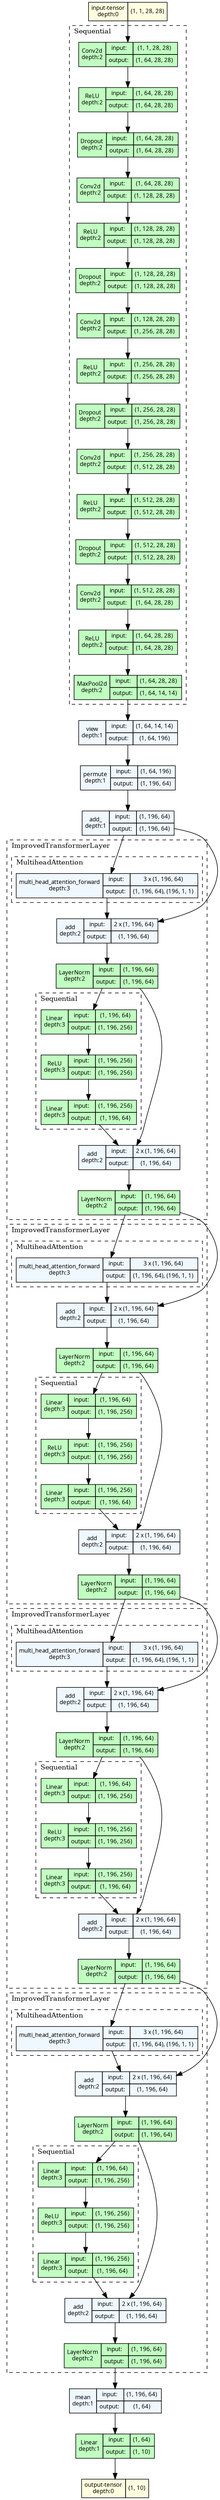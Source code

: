 strict digraph model {
	graph [ordering=in rankdir=TB size="46.199999999999996,46.199999999999996"]
	node [align=left fontname="Linux libertine" fontsize=10 height=0.2 margin=0 ranksep=0.1 shape=plaintext style=filled]
	edge [fontsize=10]
	0 [label=<
                    <TABLE BORDER="0" CELLBORDER="1"
                    CELLSPACING="0" CELLPADDING="4">
                        <TR><TD>input-tensor<BR/>depth:0</TD><TD>(1, 1, 28, 28)</TD></TR>
                    </TABLE>> fillcolor=lightyellow]
	subgraph cluster_2 {
		fontsize=12 label=Sequential labeljust=l style=dashed
		1 [label=<
                    <TABLE BORDER="0" CELLBORDER="1"
                    CELLSPACING="0" CELLPADDING="4">
                    <TR>
                        <TD ROWSPAN="2">Conv2d<BR/>depth:2</TD>
                        <TD COLSPAN="2">input:</TD>
                        <TD COLSPAN="2">(1, 1, 28, 28) </TD>
                    </TR>
                    <TR>
                        <TD COLSPAN="2">output: </TD>
                        <TD COLSPAN="2">(1, 64, 28, 28) </TD>
                    </TR>
                    </TABLE>> fillcolor=darkseagreen1]
		2 [label=<
                    <TABLE BORDER="0" CELLBORDER="1"
                    CELLSPACING="0" CELLPADDING="4">
                    <TR>
                        <TD ROWSPAN="2">ReLU<BR/>depth:2</TD>
                        <TD COLSPAN="2">input:</TD>
                        <TD COLSPAN="2">(1, 64, 28, 28) </TD>
                    </TR>
                    <TR>
                        <TD COLSPAN="2">output: </TD>
                        <TD COLSPAN="2">(1, 64, 28, 28) </TD>
                    </TR>
                    </TABLE>> fillcolor=darkseagreen1]
		3 [label=<
                    <TABLE BORDER="0" CELLBORDER="1"
                    CELLSPACING="0" CELLPADDING="4">
                    <TR>
                        <TD ROWSPAN="2">Dropout<BR/>depth:2</TD>
                        <TD COLSPAN="2">input:</TD>
                        <TD COLSPAN="2">(1, 64, 28, 28) </TD>
                    </TR>
                    <TR>
                        <TD COLSPAN="2">output: </TD>
                        <TD COLSPAN="2">(1, 64, 28, 28) </TD>
                    </TR>
                    </TABLE>> fillcolor=darkseagreen1]
		4 [label=<
                    <TABLE BORDER="0" CELLBORDER="1"
                    CELLSPACING="0" CELLPADDING="4">
                    <TR>
                        <TD ROWSPAN="2">Conv2d<BR/>depth:2</TD>
                        <TD COLSPAN="2">input:</TD>
                        <TD COLSPAN="2">(1, 64, 28, 28) </TD>
                    </TR>
                    <TR>
                        <TD COLSPAN="2">output: </TD>
                        <TD COLSPAN="2">(1, 128, 28, 28) </TD>
                    </TR>
                    </TABLE>> fillcolor=darkseagreen1]
		5 [label=<
                    <TABLE BORDER="0" CELLBORDER="1"
                    CELLSPACING="0" CELLPADDING="4">
                    <TR>
                        <TD ROWSPAN="2">ReLU<BR/>depth:2</TD>
                        <TD COLSPAN="2">input:</TD>
                        <TD COLSPAN="2">(1, 128, 28, 28) </TD>
                    </TR>
                    <TR>
                        <TD COLSPAN="2">output: </TD>
                        <TD COLSPAN="2">(1, 128, 28, 28) </TD>
                    </TR>
                    </TABLE>> fillcolor=darkseagreen1]
		6 [label=<
                    <TABLE BORDER="0" CELLBORDER="1"
                    CELLSPACING="0" CELLPADDING="4">
                    <TR>
                        <TD ROWSPAN="2">Dropout<BR/>depth:2</TD>
                        <TD COLSPAN="2">input:</TD>
                        <TD COLSPAN="2">(1, 128, 28, 28) </TD>
                    </TR>
                    <TR>
                        <TD COLSPAN="2">output: </TD>
                        <TD COLSPAN="2">(1, 128, 28, 28) </TD>
                    </TR>
                    </TABLE>> fillcolor=darkseagreen1]
		7 [label=<
                    <TABLE BORDER="0" CELLBORDER="1"
                    CELLSPACING="0" CELLPADDING="4">
                    <TR>
                        <TD ROWSPAN="2">Conv2d<BR/>depth:2</TD>
                        <TD COLSPAN="2">input:</TD>
                        <TD COLSPAN="2">(1, 128, 28, 28) </TD>
                    </TR>
                    <TR>
                        <TD COLSPAN="2">output: </TD>
                        <TD COLSPAN="2">(1, 256, 28, 28) </TD>
                    </TR>
                    </TABLE>> fillcolor=darkseagreen1]
		8 [label=<
                    <TABLE BORDER="0" CELLBORDER="1"
                    CELLSPACING="0" CELLPADDING="4">
                    <TR>
                        <TD ROWSPAN="2">ReLU<BR/>depth:2</TD>
                        <TD COLSPAN="2">input:</TD>
                        <TD COLSPAN="2">(1, 256, 28, 28) </TD>
                    </TR>
                    <TR>
                        <TD COLSPAN="2">output: </TD>
                        <TD COLSPAN="2">(1, 256, 28, 28) </TD>
                    </TR>
                    </TABLE>> fillcolor=darkseagreen1]
		9 [label=<
                    <TABLE BORDER="0" CELLBORDER="1"
                    CELLSPACING="0" CELLPADDING="4">
                    <TR>
                        <TD ROWSPAN="2">Dropout<BR/>depth:2</TD>
                        <TD COLSPAN="2">input:</TD>
                        <TD COLSPAN="2">(1, 256, 28, 28) </TD>
                    </TR>
                    <TR>
                        <TD COLSPAN="2">output: </TD>
                        <TD COLSPAN="2">(1, 256, 28, 28) </TD>
                    </TR>
                    </TABLE>> fillcolor=darkseagreen1]
		10 [label=<
                    <TABLE BORDER="0" CELLBORDER="1"
                    CELLSPACING="0" CELLPADDING="4">
                    <TR>
                        <TD ROWSPAN="2">Conv2d<BR/>depth:2</TD>
                        <TD COLSPAN="2">input:</TD>
                        <TD COLSPAN="2">(1, 256, 28, 28) </TD>
                    </TR>
                    <TR>
                        <TD COLSPAN="2">output: </TD>
                        <TD COLSPAN="2">(1, 512, 28, 28) </TD>
                    </TR>
                    </TABLE>> fillcolor=darkseagreen1]
		11 [label=<
                    <TABLE BORDER="0" CELLBORDER="1"
                    CELLSPACING="0" CELLPADDING="4">
                    <TR>
                        <TD ROWSPAN="2">ReLU<BR/>depth:2</TD>
                        <TD COLSPAN="2">input:</TD>
                        <TD COLSPAN="2">(1, 512, 28, 28) </TD>
                    </TR>
                    <TR>
                        <TD COLSPAN="2">output: </TD>
                        <TD COLSPAN="2">(1, 512, 28, 28) </TD>
                    </TR>
                    </TABLE>> fillcolor=darkseagreen1]
		12 [label=<
                    <TABLE BORDER="0" CELLBORDER="1"
                    CELLSPACING="0" CELLPADDING="4">
                    <TR>
                        <TD ROWSPAN="2">Dropout<BR/>depth:2</TD>
                        <TD COLSPAN="2">input:</TD>
                        <TD COLSPAN="2">(1, 512, 28, 28) </TD>
                    </TR>
                    <TR>
                        <TD COLSPAN="2">output: </TD>
                        <TD COLSPAN="2">(1, 512, 28, 28) </TD>
                    </TR>
                    </TABLE>> fillcolor=darkseagreen1]
		13 [label=<
                    <TABLE BORDER="0" CELLBORDER="1"
                    CELLSPACING="0" CELLPADDING="4">
                    <TR>
                        <TD ROWSPAN="2">Conv2d<BR/>depth:2</TD>
                        <TD COLSPAN="2">input:</TD>
                        <TD COLSPAN="2">(1, 512, 28, 28) </TD>
                    </TR>
                    <TR>
                        <TD COLSPAN="2">output: </TD>
                        <TD COLSPAN="2">(1, 64, 28, 28) </TD>
                    </TR>
                    </TABLE>> fillcolor=darkseagreen1]
		14 [label=<
                    <TABLE BORDER="0" CELLBORDER="1"
                    CELLSPACING="0" CELLPADDING="4">
                    <TR>
                        <TD ROWSPAN="2">ReLU<BR/>depth:2</TD>
                        <TD COLSPAN="2">input:</TD>
                        <TD COLSPAN="2">(1, 64, 28, 28) </TD>
                    </TR>
                    <TR>
                        <TD COLSPAN="2">output: </TD>
                        <TD COLSPAN="2">(1, 64, 28, 28) </TD>
                    </TR>
                    </TABLE>> fillcolor=darkseagreen1]
		15 [label=<
                    <TABLE BORDER="0" CELLBORDER="1"
                    CELLSPACING="0" CELLPADDING="4">
                    <TR>
                        <TD ROWSPAN="2">MaxPool2d<BR/>depth:2</TD>
                        <TD COLSPAN="2">input:</TD>
                        <TD COLSPAN="2">(1, 64, 28, 28) </TD>
                    </TR>
                    <TR>
                        <TD COLSPAN="2">output: </TD>
                        <TD COLSPAN="2">(1, 64, 14, 14) </TD>
                    </TR>
                    </TABLE>> fillcolor=darkseagreen1]
	}
	16 [label=<
                    <TABLE BORDER="0" CELLBORDER="1"
                    CELLSPACING="0" CELLPADDING="4">
                    <TR>
                        <TD ROWSPAN="2">view<BR/>depth:1</TD>
                        <TD COLSPAN="2">input:</TD>
                        <TD COLSPAN="2">(1, 64, 14, 14) </TD>
                    </TR>
                    <TR>
                        <TD COLSPAN="2">output: </TD>
                        <TD COLSPAN="2">(1, 64, 196) </TD>
                    </TR>
                    </TABLE>> fillcolor=aliceblue]
	17 [label=<
                    <TABLE BORDER="0" CELLBORDER="1"
                    CELLSPACING="0" CELLPADDING="4">
                    <TR>
                        <TD ROWSPAN="2">permute<BR/>depth:1</TD>
                        <TD COLSPAN="2">input:</TD>
                        <TD COLSPAN="2">(1, 64, 196) </TD>
                    </TR>
                    <TR>
                        <TD COLSPAN="2">output: </TD>
                        <TD COLSPAN="2">(1, 196, 64) </TD>
                    </TR>
                    </TABLE>> fillcolor=aliceblue]
	18 [label=<
                    <TABLE BORDER="0" CELLBORDER="1"
                    CELLSPACING="0" CELLPADDING="4">
                    <TR>
                        <TD ROWSPAN="2">add_<BR/>depth:1</TD>
                        <TD COLSPAN="2">input:</TD>
                        <TD COLSPAN="2">(1, 196, 64) </TD>
                    </TR>
                    <TR>
                        <TD COLSPAN="2">output: </TD>
                        <TD COLSPAN="2">(1, 196, 64) </TD>
                    </TR>
                    </TABLE>> fillcolor=aliceblue]
	subgraph cluster_3 {
		fontsize=12 label=ImprovedTransformerLayer labeljust=l style=dashed
		subgraph cluster_4 {
			fontsize=12 label=MultiheadAttention labeljust=l style=dashed
			19 [label=<
                    <TABLE BORDER="0" CELLBORDER="1"
                    CELLSPACING="0" CELLPADDING="4">
                    <TR>
                        <TD ROWSPAN="2">multi_head_attention_forward<BR/>depth:3</TD>
                        <TD COLSPAN="2">input:</TD>
                        <TD COLSPAN="2">3 x (1, 196, 64) </TD>
                    </TR>
                    <TR>
                        <TD COLSPAN="2">output: </TD>
                        <TD COLSPAN="2">(1, 196, 64), (196, 1, 1) </TD>
                    </TR>
                    </TABLE>> fillcolor=aliceblue]
		}
		20 [label=<
                    <TABLE BORDER="0" CELLBORDER="1"
                    CELLSPACING="0" CELLPADDING="4">
                    <TR>
                        <TD ROWSPAN="2">add<BR/>depth:2</TD>
                        <TD COLSPAN="2">input:</TD>
                        <TD COLSPAN="2">2 x (1, 196, 64) </TD>
                    </TR>
                    <TR>
                        <TD COLSPAN="2">output: </TD>
                        <TD COLSPAN="2">(1, 196, 64) </TD>
                    </TR>
                    </TABLE>> fillcolor=aliceblue]
		21 [label=<
                    <TABLE BORDER="0" CELLBORDER="1"
                    CELLSPACING="0" CELLPADDING="4">
                    <TR>
                        <TD ROWSPAN="2">LayerNorm<BR/>depth:2</TD>
                        <TD COLSPAN="2">input:</TD>
                        <TD COLSPAN="2">(1, 196, 64) </TD>
                    </TR>
                    <TR>
                        <TD COLSPAN="2">output: </TD>
                        <TD COLSPAN="2">(1, 196, 64) </TD>
                    </TR>
                    </TABLE>> fillcolor=darkseagreen1]
		subgraph cluster_5 {
			fontsize=12 label=Sequential labeljust=l style=dashed
			22 [label=<
                    <TABLE BORDER="0" CELLBORDER="1"
                    CELLSPACING="0" CELLPADDING="4">
                    <TR>
                        <TD ROWSPAN="2">Linear<BR/>depth:3</TD>
                        <TD COLSPAN="2">input:</TD>
                        <TD COLSPAN="2">(1, 196, 64) </TD>
                    </TR>
                    <TR>
                        <TD COLSPAN="2">output: </TD>
                        <TD COLSPAN="2">(1, 196, 256) </TD>
                    </TR>
                    </TABLE>> fillcolor=darkseagreen1]
			23 [label=<
                    <TABLE BORDER="0" CELLBORDER="1"
                    CELLSPACING="0" CELLPADDING="4">
                    <TR>
                        <TD ROWSPAN="2">ReLU<BR/>depth:3</TD>
                        <TD COLSPAN="2">input:</TD>
                        <TD COLSPAN="2">(1, 196, 256) </TD>
                    </TR>
                    <TR>
                        <TD COLSPAN="2">output: </TD>
                        <TD COLSPAN="2">(1, 196, 256) </TD>
                    </TR>
                    </TABLE>> fillcolor=darkseagreen1]
			24 [label=<
                    <TABLE BORDER="0" CELLBORDER="1"
                    CELLSPACING="0" CELLPADDING="4">
                    <TR>
                        <TD ROWSPAN="2">Linear<BR/>depth:3</TD>
                        <TD COLSPAN="2">input:</TD>
                        <TD COLSPAN="2">(1, 196, 256) </TD>
                    </TR>
                    <TR>
                        <TD COLSPAN="2">output: </TD>
                        <TD COLSPAN="2">(1, 196, 64) </TD>
                    </TR>
                    </TABLE>> fillcolor=darkseagreen1]
		}
		25 [label=<
                    <TABLE BORDER="0" CELLBORDER="1"
                    CELLSPACING="0" CELLPADDING="4">
                    <TR>
                        <TD ROWSPAN="2">add<BR/>depth:2</TD>
                        <TD COLSPAN="2">input:</TD>
                        <TD COLSPAN="2">2 x (1, 196, 64) </TD>
                    </TR>
                    <TR>
                        <TD COLSPAN="2">output: </TD>
                        <TD COLSPAN="2">(1, 196, 64) </TD>
                    </TR>
                    </TABLE>> fillcolor=aliceblue]
		26 [label=<
                    <TABLE BORDER="0" CELLBORDER="1"
                    CELLSPACING="0" CELLPADDING="4">
                    <TR>
                        <TD ROWSPAN="2">LayerNorm<BR/>depth:2</TD>
                        <TD COLSPAN="2">input:</TD>
                        <TD COLSPAN="2">(1, 196, 64) </TD>
                    </TR>
                    <TR>
                        <TD COLSPAN="2">output: </TD>
                        <TD COLSPAN="2">(1, 196, 64) </TD>
                    </TR>
                    </TABLE>> fillcolor=darkseagreen1]
	}
	subgraph cluster_6 {
		fontsize=12 label=ImprovedTransformerLayer labeljust=l style=dashed
		subgraph cluster_7 {
			fontsize=12 label=MultiheadAttention labeljust=l style=dashed
			27 [label=<
                    <TABLE BORDER="0" CELLBORDER="1"
                    CELLSPACING="0" CELLPADDING="4">
                    <TR>
                        <TD ROWSPAN="2">multi_head_attention_forward<BR/>depth:3</TD>
                        <TD COLSPAN="2">input:</TD>
                        <TD COLSPAN="2">3 x (1, 196, 64) </TD>
                    </TR>
                    <TR>
                        <TD COLSPAN="2">output: </TD>
                        <TD COLSPAN="2">(1, 196, 64), (196, 1, 1) </TD>
                    </TR>
                    </TABLE>> fillcolor=aliceblue]
		}
		28 [label=<
                    <TABLE BORDER="0" CELLBORDER="1"
                    CELLSPACING="0" CELLPADDING="4">
                    <TR>
                        <TD ROWSPAN="2">add<BR/>depth:2</TD>
                        <TD COLSPAN="2">input:</TD>
                        <TD COLSPAN="2">2 x (1, 196, 64) </TD>
                    </TR>
                    <TR>
                        <TD COLSPAN="2">output: </TD>
                        <TD COLSPAN="2">(1, 196, 64) </TD>
                    </TR>
                    </TABLE>> fillcolor=aliceblue]
		29 [label=<
                    <TABLE BORDER="0" CELLBORDER="1"
                    CELLSPACING="0" CELLPADDING="4">
                    <TR>
                        <TD ROWSPAN="2">LayerNorm<BR/>depth:2</TD>
                        <TD COLSPAN="2">input:</TD>
                        <TD COLSPAN="2">(1, 196, 64) </TD>
                    </TR>
                    <TR>
                        <TD COLSPAN="2">output: </TD>
                        <TD COLSPAN="2">(1, 196, 64) </TD>
                    </TR>
                    </TABLE>> fillcolor=darkseagreen1]
		subgraph cluster_8 {
			fontsize=12 label=Sequential labeljust=l style=dashed
			30 [label=<
                    <TABLE BORDER="0" CELLBORDER="1"
                    CELLSPACING="0" CELLPADDING="4">
                    <TR>
                        <TD ROWSPAN="2">Linear<BR/>depth:3</TD>
                        <TD COLSPAN="2">input:</TD>
                        <TD COLSPAN="2">(1, 196, 64) </TD>
                    </TR>
                    <TR>
                        <TD COLSPAN="2">output: </TD>
                        <TD COLSPAN="2">(1, 196, 256) </TD>
                    </TR>
                    </TABLE>> fillcolor=darkseagreen1]
			31 [label=<
                    <TABLE BORDER="0" CELLBORDER="1"
                    CELLSPACING="0" CELLPADDING="4">
                    <TR>
                        <TD ROWSPAN="2">ReLU<BR/>depth:3</TD>
                        <TD COLSPAN="2">input:</TD>
                        <TD COLSPAN="2">(1, 196, 256) </TD>
                    </TR>
                    <TR>
                        <TD COLSPAN="2">output: </TD>
                        <TD COLSPAN="2">(1, 196, 256) </TD>
                    </TR>
                    </TABLE>> fillcolor=darkseagreen1]
			32 [label=<
                    <TABLE BORDER="0" CELLBORDER="1"
                    CELLSPACING="0" CELLPADDING="4">
                    <TR>
                        <TD ROWSPAN="2">Linear<BR/>depth:3</TD>
                        <TD COLSPAN="2">input:</TD>
                        <TD COLSPAN="2">(1, 196, 256) </TD>
                    </TR>
                    <TR>
                        <TD COLSPAN="2">output: </TD>
                        <TD COLSPAN="2">(1, 196, 64) </TD>
                    </TR>
                    </TABLE>> fillcolor=darkseagreen1]
		}
		33 [label=<
                    <TABLE BORDER="0" CELLBORDER="1"
                    CELLSPACING="0" CELLPADDING="4">
                    <TR>
                        <TD ROWSPAN="2">add<BR/>depth:2</TD>
                        <TD COLSPAN="2">input:</TD>
                        <TD COLSPAN="2">2 x (1, 196, 64) </TD>
                    </TR>
                    <TR>
                        <TD COLSPAN="2">output: </TD>
                        <TD COLSPAN="2">(1, 196, 64) </TD>
                    </TR>
                    </TABLE>> fillcolor=aliceblue]
		34 [label=<
                    <TABLE BORDER="0" CELLBORDER="1"
                    CELLSPACING="0" CELLPADDING="4">
                    <TR>
                        <TD ROWSPAN="2">LayerNorm<BR/>depth:2</TD>
                        <TD COLSPAN="2">input:</TD>
                        <TD COLSPAN="2">(1, 196, 64) </TD>
                    </TR>
                    <TR>
                        <TD COLSPAN="2">output: </TD>
                        <TD COLSPAN="2">(1, 196, 64) </TD>
                    </TR>
                    </TABLE>> fillcolor=darkseagreen1]
	}
	subgraph cluster_9 {
		fontsize=12 label=ImprovedTransformerLayer labeljust=l style=dashed
		subgraph cluster_10 {
			fontsize=12 label=MultiheadAttention labeljust=l style=dashed
			35 [label=<
                    <TABLE BORDER="0" CELLBORDER="1"
                    CELLSPACING="0" CELLPADDING="4">
                    <TR>
                        <TD ROWSPAN="2">multi_head_attention_forward<BR/>depth:3</TD>
                        <TD COLSPAN="2">input:</TD>
                        <TD COLSPAN="2">3 x (1, 196, 64) </TD>
                    </TR>
                    <TR>
                        <TD COLSPAN="2">output: </TD>
                        <TD COLSPAN="2">(1, 196, 64), (196, 1, 1) </TD>
                    </TR>
                    </TABLE>> fillcolor=aliceblue]
		}
		36 [label=<
                    <TABLE BORDER="0" CELLBORDER="1"
                    CELLSPACING="0" CELLPADDING="4">
                    <TR>
                        <TD ROWSPAN="2">add<BR/>depth:2</TD>
                        <TD COLSPAN="2">input:</TD>
                        <TD COLSPAN="2">2 x (1, 196, 64) </TD>
                    </TR>
                    <TR>
                        <TD COLSPAN="2">output: </TD>
                        <TD COLSPAN="2">(1, 196, 64) </TD>
                    </TR>
                    </TABLE>> fillcolor=aliceblue]
		37 [label=<
                    <TABLE BORDER="0" CELLBORDER="1"
                    CELLSPACING="0" CELLPADDING="4">
                    <TR>
                        <TD ROWSPAN="2">LayerNorm<BR/>depth:2</TD>
                        <TD COLSPAN="2">input:</TD>
                        <TD COLSPAN="2">(1, 196, 64) </TD>
                    </TR>
                    <TR>
                        <TD COLSPAN="2">output: </TD>
                        <TD COLSPAN="2">(1, 196, 64) </TD>
                    </TR>
                    </TABLE>> fillcolor=darkseagreen1]
		subgraph cluster_11 {
			fontsize=12 label=Sequential labeljust=l style=dashed
			38 [label=<
                    <TABLE BORDER="0" CELLBORDER="1"
                    CELLSPACING="0" CELLPADDING="4">
                    <TR>
                        <TD ROWSPAN="2">Linear<BR/>depth:3</TD>
                        <TD COLSPAN="2">input:</TD>
                        <TD COLSPAN="2">(1, 196, 64) </TD>
                    </TR>
                    <TR>
                        <TD COLSPAN="2">output: </TD>
                        <TD COLSPAN="2">(1, 196, 256) </TD>
                    </TR>
                    </TABLE>> fillcolor=darkseagreen1]
			39 [label=<
                    <TABLE BORDER="0" CELLBORDER="1"
                    CELLSPACING="0" CELLPADDING="4">
                    <TR>
                        <TD ROWSPAN="2">ReLU<BR/>depth:3</TD>
                        <TD COLSPAN="2">input:</TD>
                        <TD COLSPAN="2">(1, 196, 256) </TD>
                    </TR>
                    <TR>
                        <TD COLSPAN="2">output: </TD>
                        <TD COLSPAN="2">(1, 196, 256) </TD>
                    </TR>
                    </TABLE>> fillcolor=darkseagreen1]
			40 [label=<
                    <TABLE BORDER="0" CELLBORDER="1"
                    CELLSPACING="0" CELLPADDING="4">
                    <TR>
                        <TD ROWSPAN="2">Linear<BR/>depth:3</TD>
                        <TD COLSPAN="2">input:</TD>
                        <TD COLSPAN="2">(1, 196, 256) </TD>
                    </TR>
                    <TR>
                        <TD COLSPAN="2">output: </TD>
                        <TD COLSPAN="2">(1, 196, 64) </TD>
                    </TR>
                    </TABLE>> fillcolor=darkseagreen1]
		}
		41 [label=<
                    <TABLE BORDER="0" CELLBORDER="1"
                    CELLSPACING="0" CELLPADDING="4">
                    <TR>
                        <TD ROWSPAN="2">add<BR/>depth:2</TD>
                        <TD COLSPAN="2">input:</TD>
                        <TD COLSPAN="2">2 x (1, 196, 64) </TD>
                    </TR>
                    <TR>
                        <TD COLSPAN="2">output: </TD>
                        <TD COLSPAN="2">(1, 196, 64) </TD>
                    </TR>
                    </TABLE>> fillcolor=aliceblue]
		42 [label=<
                    <TABLE BORDER="0" CELLBORDER="1"
                    CELLSPACING="0" CELLPADDING="4">
                    <TR>
                        <TD ROWSPAN="2">LayerNorm<BR/>depth:2</TD>
                        <TD COLSPAN="2">input:</TD>
                        <TD COLSPAN="2">(1, 196, 64) </TD>
                    </TR>
                    <TR>
                        <TD COLSPAN="2">output: </TD>
                        <TD COLSPAN="2">(1, 196, 64) </TD>
                    </TR>
                    </TABLE>> fillcolor=darkseagreen1]
	}
	subgraph cluster_12 {
		fontsize=12 label=ImprovedTransformerLayer labeljust=l style=dashed
		subgraph cluster_13 {
			fontsize=12 label=MultiheadAttention labeljust=l style=dashed
			43 [label=<
                    <TABLE BORDER="0" CELLBORDER="1"
                    CELLSPACING="0" CELLPADDING="4">
                    <TR>
                        <TD ROWSPAN="2">multi_head_attention_forward<BR/>depth:3</TD>
                        <TD COLSPAN="2">input:</TD>
                        <TD COLSPAN="2">3 x (1, 196, 64) </TD>
                    </TR>
                    <TR>
                        <TD COLSPAN="2">output: </TD>
                        <TD COLSPAN="2">(1, 196, 64), (196, 1, 1) </TD>
                    </TR>
                    </TABLE>> fillcolor=aliceblue]
		}
		44 [label=<
                    <TABLE BORDER="0" CELLBORDER="1"
                    CELLSPACING="0" CELLPADDING="4">
                    <TR>
                        <TD ROWSPAN="2">add<BR/>depth:2</TD>
                        <TD COLSPAN="2">input:</TD>
                        <TD COLSPAN="2">2 x (1, 196, 64) </TD>
                    </TR>
                    <TR>
                        <TD COLSPAN="2">output: </TD>
                        <TD COLSPAN="2">(1, 196, 64) </TD>
                    </TR>
                    </TABLE>> fillcolor=aliceblue]
		45 [label=<
                    <TABLE BORDER="0" CELLBORDER="1"
                    CELLSPACING="0" CELLPADDING="4">
                    <TR>
                        <TD ROWSPAN="2">LayerNorm<BR/>depth:2</TD>
                        <TD COLSPAN="2">input:</TD>
                        <TD COLSPAN="2">(1, 196, 64) </TD>
                    </TR>
                    <TR>
                        <TD COLSPAN="2">output: </TD>
                        <TD COLSPAN="2">(1, 196, 64) </TD>
                    </TR>
                    </TABLE>> fillcolor=darkseagreen1]
		subgraph cluster_14 {
			fontsize=12 label=Sequential labeljust=l style=dashed
			46 [label=<
                    <TABLE BORDER="0" CELLBORDER="1"
                    CELLSPACING="0" CELLPADDING="4">
                    <TR>
                        <TD ROWSPAN="2">Linear<BR/>depth:3</TD>
                        <TD COLSPAN="2">input:</TD>
                        <TD COLSPAN="2">(1, 196, 64) </TD>
                    </TR>
                    <TR>
                        <TD COLSPAN="2">output: </TD>
                        <TD COLSPAN="2">(1, 196, 256) </TD>
                    </TR>
                    </TABLE>> fillcolor=darkseagreen1]
			47 [label=<
                    <TABLE BORDER="0" CELLBORDER="1"
                    CELLSPACING="0" CELLPADDING="4">
                    <TR>
                        <TD ROWSPAN="2">ReLU<BR/>depth:3</TD>
                        <TD COLSPAN="2">input:</TD>
                        <TD COLSPAN="2">(1, 196, 256) </TD>
                    </TR>
                    <TR>
                        <TD COLSPAN="2">output: </TD>
                        <TD COLSPAN="2">(1, 196, 256) </TD>
                    </TR>
                    </TABLE>> fillcolor=darkseagreen1]
			48 [label=<
                    <TABLE BORDER="0" CELLBORDER="1"
                    CELLSPACING="0" CELLPADDING="4">
                    <TR>
                        <TD ROWSPAN="2">Linear<BR/>depth:3</TD>
                        <TD COLSPAN="2">input:</TD>
                        <TD COLSPAN="2">(1, 196, 256) </TD>
                    </TR>
                    <TR>
                        <TD COLSPAN="2">output: </TD>
                        <TD COLSPAN="2">(1, 196, 64) </TD>
                    </TR>
                    </TABLE>> fillcolor=darkseagreen1]
		}
		49 [label=<
                    <TABLE BORDER="0" CELLBORDER="1"
                    CELLSPACING="0" CELLPADDING="4">
                    <TR>
                        <TD ROWSPAN="2">add<BR/>depth:2</TD>
                        <TD COLSPAN="2">input:</TD>
                        <TD COLSPAN="2">2 x (1, 196, 64) </TD>
                    </TR>
                    <TR>
                        <TD COLSPAN="2">output: </TD>
                        <TD COLSPAN="2">(1, 196, 64) </TD>
                    </TR>
                    </TABLE>> fillcolor=aliceblue]
		50 [label=<
                    <TABLE BORDER="0" CELLBORDER="1"
                    CELLSPACING="0" CELLPADDING="4">
                    <TR>
                        <TD ROWSPAN="2">LayerNorm<BR/>depth:2</TD>
                        <TD COLSPAN="2">input:</TD>
                        <TD COLSPAN="2">(1, 196, 64) </TD>
                    </TR>
                    <TR>
                        <TD COLSPAN="2">output: </TD>
                        <TD COLSPAN="2">(1, 196, 64) </TD>
                    </TR>
                    </TABLE>> fillcolor=darkseagreen1]
	}
	51 [label=<
                    <TABLE BORDER="0" CELLBORDER="1"
                    CELLSPACING="0" CELLPADDING="4">
                    <TR>
                        <TD ROWSPAN="2">mean<BR/>depth:1</TD>
                        <TD COLSPAN="2">input:</TD>
                        <TD COLSPAN="2">(1, 196, 64) </TD>
                    </TR>
                    <TR>
                        <TD COLSPAN="2">output: </TD>
                        <TD COLSPAN="2">(1, 64) </TD>
                    </TR>
                    </TABLE>> fillcolor=aliceblue]
	52 [label=<
                    <TABLE BORDER="0" CELLBORDER="1"
                    CELLSPACING="0" CELLPADDING="4">
                    <TR>
                        <TD ROWSPAN="2">Linear<BR/>depth:1</TD>
                        <TD COLSPAN="2">input:</TD>
                        <TD COLSPAN="2">(1, 64) </TD>
                    </TR>
                    <TR>
                        <TD COLSPAN="2">output: </TD>
                        <TD COLSPAN="2">(1, 10) </TD>
                    </TR>
                    </TABLE>> fillcolor=darkseagreen1]
	53 [label=<
                    <TABLE BORDER="0" CELLBORDER="1"
                    CELLSPACING="0" CELLPADDING="4">
                        <TR><TD>output-tensor<BR/>depth:0</TD><TD>(1, 10)</TD></TR>
                    </TABLE>> fillcolor=lightyellow]
	0 -> 1
	1 -> 2
	2 -> 3
	3 -> 4
	4 -> 5
	5 -> 6
	6 -> 7
	7 -> 8
	8 -> 9
	9 -> 10
	10 -> 11
	11 -> 12
	12 -> 13
	13 -> 14
	14 -> 15
	15 -> 16
	16 -> 17
	17 -> 18
	18 -> 20
	18 -> 19
	19 -> 20
	20 -> 21
	21 -> 25
	21 -> 22
	22 -> 23
	23 -> 24
	24 -> 25
	25 -> 26
	26 -> 28
	26 -> 27
	27 -> 28
	28 -> 29
	29 -> 33
	29 -> 30
	30 -> 31
	31 -> 32
	32 -> 33
	33 -> 34
	34 -> 36
	34 -> 35
	35 -> 36
	36 -> 37
	37 -> 41
	37 -> 38
	38 -> 39
	39 -> 40
	40 -> 41
	41 -> 42
	42 -> 44
	42 -> 43
	43 -> 44
	44 -> 45
	45 -> 49
	45 -> 46
	46 -> 47
	47 -> 48
	48 -> 49
	49 -> 50
	50 -> 51
	51 -> 52
	52 -> 53
}
